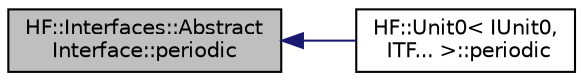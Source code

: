 digraph "HF::Interfaces::AbstractInterface::periodic"
{
  edge [fontname="Helvetica",fontsize="10",labelfontname="Helvetica",labelfontsize="10"];
  node [fontname="Helvetica",fontsize="10",shape=record];
  rankdir="LR";
  Node29 [label="HF::Interfaces::Abstract\lInterface::periodic",height=0.2,width=0.4,color="black", fillcolor="grey75", style="filled", fontcolor="black"];
  Node29 -> Node30 [dir="back",color="midnightblue",fontsize="10",style="solid",fontname="Helvetica"];
  Node30 [label="HF::Unit0\< IUnit0,\l ITF... \>::periodic",height=0.2,width=0.4,color="black", fillcolor="white", style="filled",URL="$classHF_1_1Unit0.html#a249db723ac3456afdd63c4816846820e"];
}
